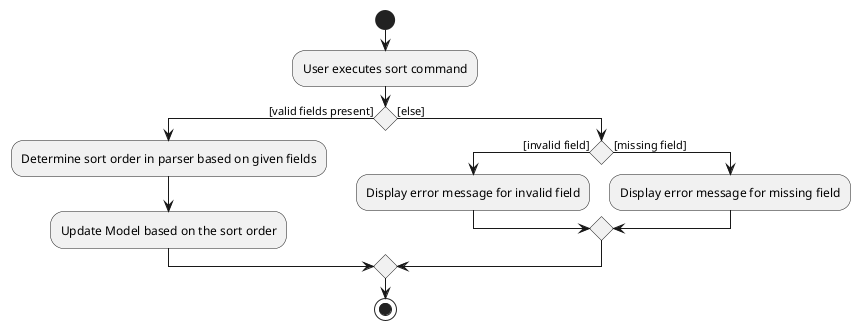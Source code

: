 @startuml
start
:User executes sort command;

'Since the beta syntax does not support placing the condition outside the
'diamond we place it as the true branch instead.

if () then ([valid fields present])
    :Determine sort order in parser based on given fields;
    :Update Model based on the sort order;
else ([else])
 if () then([invalid field])
    :Display error message for invalid field;
 else ([missing field])
    :Display error message for missing field;
 endif
endif
stop
@enduml
